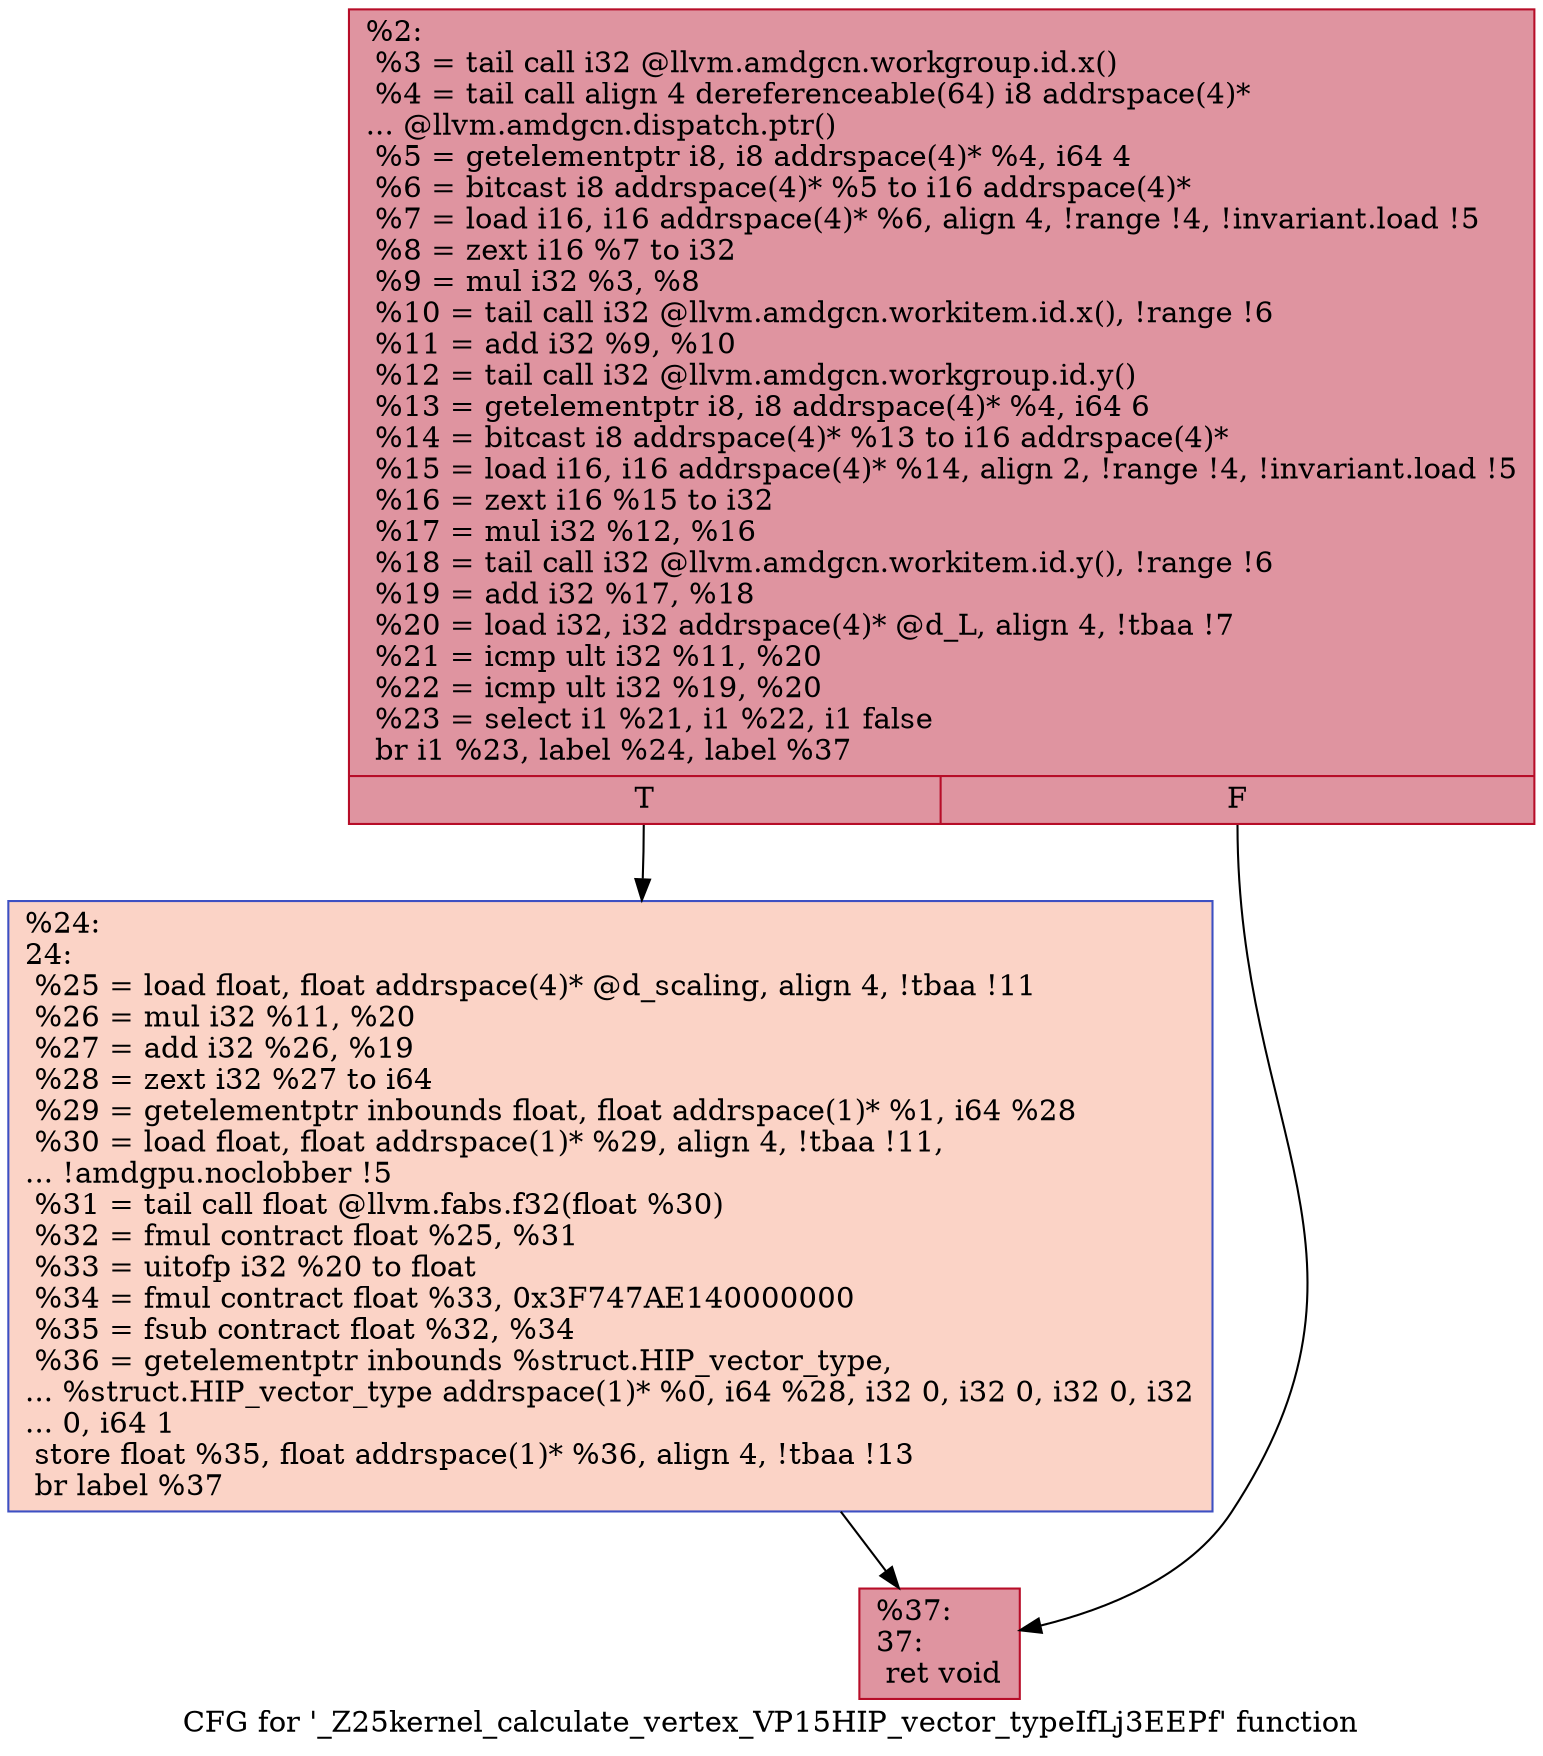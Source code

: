 digraph "CFG for '_Z25kernel_calculate_vertex_VP15HIP_vector_typeIfLj3EEPf' function" {
	label="CFG for '_Z25kernel_calculate_vertex_VP15HIP_vector_typeIfLj3EEPf' function";

	Node0x5d3dae0 [shape=record,color="#b70d28ff", style=filled, fillcolor="#b70d2870",label="{%2:\l  %3 = tail call i32 @llvm.amdgcn.workgroup.id.x()\l  %4 = tail call align 4 dereferenceable(64) i8 addrspace(4)*\l... @llvm.amdgcn.dispatch.ptr()\l  %5 = getelementptr i8, i8 addrspace(4)* %4, i64 4\l  %6 = bitcast i8 addrspace(4)* %5 to i16 addrspace(4)*\l  %7 = load i16, i16 addrspace(4)* %6, align 4, !range !4, !invariant.load !5\l  %8 = zext i16 %7 to i32\l  %9 = mul i32 %3, %8\l  %10 = tail call i32 @llvm.amdgcn.workitem.id.x(), !range !6\l  %11 = add i32 %9, %10\l  %12 = tail call i32 @llvm.amdgcn.workgroup.id.y()\l  %13 = getelementptr i8, i8 addrspace(4)* %4, i64 6\l  %14 = bitcast i8 addrspace(4)* %13 to i16 addrspace(4)*\l  %15 = load i16, i16 addrspace(4)* %14, align 2, !range !4, !invariant.load !5\l  %16 = zext i16 %15 to i32\l  %17 = mul i32 %12, %16\l  %18 = tail call i32 @llvm.amdgcn.workitem.id.y(), !range !6\l  %19 = add i32 %17, %18\l  %20 = load i32, i32 addrspace(4)* @d_L, align 4, !tbaa !7\l  %21 = icmp ult i32 %11, %20\l  %22 = icmp ult i32 %19, %20\l  %23 = select i1 %21, i1 %22, i1 false\l  br i1 %23, label %24, label %37\l|{<s0>T|<s1>F}}"];
	Node0x5d3dae0:s0 -> Node0x5d410e0;
	Node0x5d3dae0:s1 -> Node0x5d41170;
	Node0x5d410e0 [shape=record,color="#3d50c3ff", style=filled, fillcolor="#f59c7d70",label="{%24:\l24:                                               \l  %25 = load float, float addrspace(4)* @d_scaling, align 4, !tbaa !11\l  %26 = mul i32 %11, %20\l  %27 = add i32 %26, %19\l  %28 = zext i32 %27 to i64\l  %29 = getelementptr inbounds float, float addrspace(1)* %1, i64 %28\l  %30 = load float, float addrspace(1)* %29, align 4, !tbaa !11,\l... !amdgpu.noclobber !5\l  %31 = tail call float @llvm.fabs.f32(float %30)\l  %32 = fmul contract float %25, %31\l  %33 = uitofp i32 %20 to float\l  %34 = fmul contract float %33, 0x3F747AE140000000\l  %35 = fsub contract float %32, %34\l  %36 = getelementptr inbounds %struct.HIP_vector_type,\l... %struct.HIP_vector_type addrspace(1)* %0, i64 %28, i32 0, i32 0, i32 0, i32\l... 0, i64 1\l  store float %35, float addrspace(1)* %36, align 4, !tbaa !13\l  br label %37\l}"];
	Node0x5d410e0 -> Node0x5d41170;
	Node0x5d41170 [shape=record,color="#b70d28ff", style=filled, fillcolor="#b70d2870",label="{%37:\l37:                                               \l  ret void\l}"];
}
